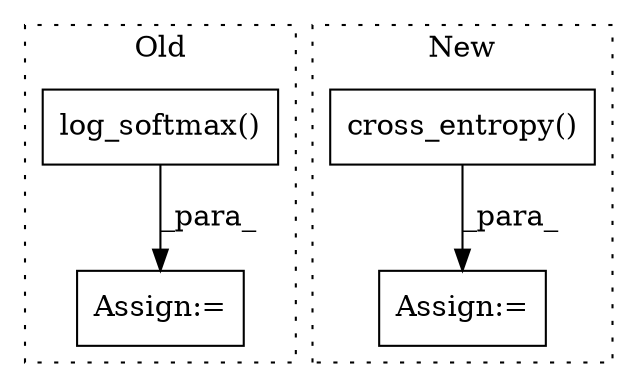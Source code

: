digraph G {
subgraph cluster0 {
1 [label="log_softmax()" a="75" s="15834,15871" l="18,8" shape="box"];
3 [label="Assign:=" a="68" s="15831" l="3" shape="box"];
label = "Old";
style="dotted";
}
subgraph cluster1 {
2 [label="cross_entropy()" a="75" s="15831,15869" l="16,1" shape="box"];
4 [label="Assign:=" a="68" s="15827" l="4" shape="box"];
label = "New";
style="dotted";
}
1 -> 3 [label="_para_"];
2 -> 4 [label="_para_"];
}